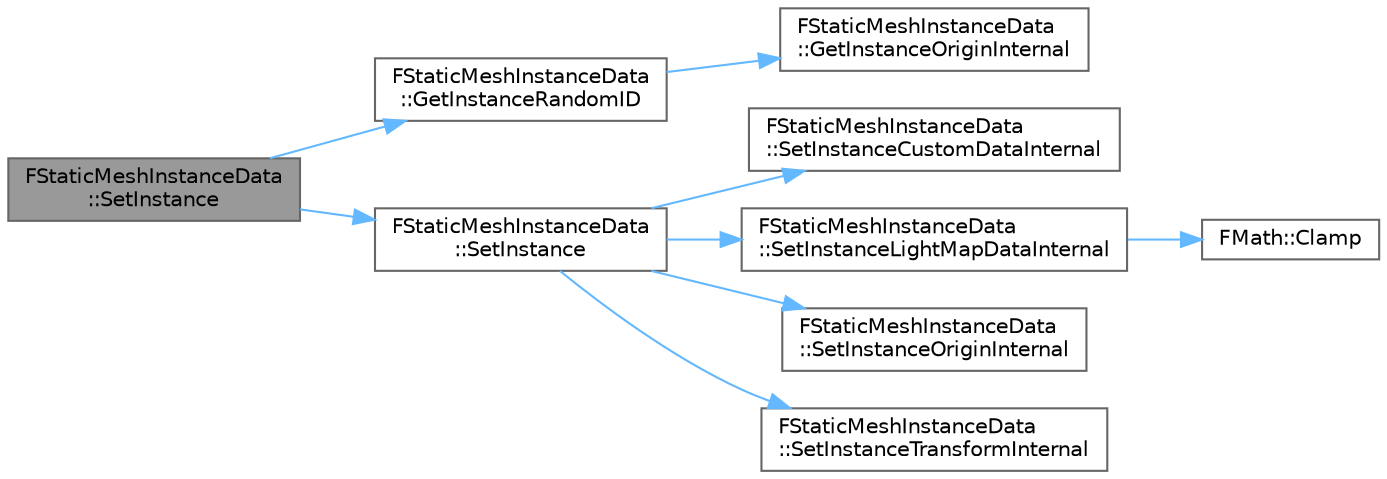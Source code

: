 digraph "FStaticMeshInstanceData::SetInstance"
{
 // INTERACTIVE_SVG=YES
 // LATEX_PDF_SIZE
  bgcolor="transparent";
  edge [fontname=Helvetica,fontsize=10,labelfontname=Helvetica,labelfontsize=10];
  node [fontname=Helvetica,fontsize=10,shape=box,height=0.2,width=0.4];
  rankdir="LR";
  Node1 [id="Node000001",label="FStaticMeshInstanceData\l::SetInstance",height=0.2,width=0.4,color="gray40", fillcolor="grey60", style="filled", fontcolor="black",tooltip=" "];
  Node1 -> Node2 [id="edge1_Node000001_Node000002",color="steelblue1",style="solid",tooltip=" "];
  Node2 [id="Node000002",label="FStaticMeshInstanceData\l::GetInstanceRandomID",height=0.2,width=0.4,color="grey40", fillcolor="white", style="filled",URL="$d7/dfa/classFStaticMeshInstanceData.html#af3bee1d6f9a05a57961a5324716dca61",tooltip=" "];
  Node2 -> Node3 [id="edge2_Node000002_Node000003",color="steelblue1",style="solid",tooltip=" "];
  Node3 [id="Node000003",label="FStaticMeshInstanceData\l::GetInstanceOriginInternal",height=0.2,width=0.4,color="grey40", fillcolor="white", style="filled",URL="$d7/dfa/classFStaticMeshInstanceData.html#ac2be66588c1eee451ac2106dc1c9d46a",tooltip=" "];
  Node1 -> Node4 [id="edge3_Node000001_Node000004",color="steelblue1",style="solid",tooltip=" "];
  Node4 [id="Node000004",label="FStaticMeshInstanceData\l::SetInstance",height=0.2,width=0.4,color="grey40", fillcolor="white", style="filled",URL="$d7/dfa/classFStaticMeshInstanceData.html#a9015f89e1560aa91c108847b81951615",tooltip=" "];
  Node4 -> Node5 [id="edge4_Node000004_Node000005",color="steelblue1",style="solid",tooltip=" "];
  Node5 [id="Node000005",label="FStaticMeshInstanceData\l::SetInstanceCustomDataInternal",height=0.2,width=0.4,color="grey40", fillcolor="white", style="filled",URL="$d7/dfa/classFStaticMeshInstanceData.html#ab5149ed9afe2bc305bc86b406fd3fae6",tooltip=" "];
  Node4 -> Node6 [id="edge5_Node000004_Node000006",color="steelblue1",style="solid",tooltip=" "];
  Node6 [id="Node000006",label="FStaticMeshInstanceData\l::SetInstanceLightMapDataInternal",height=0.2,width=0.4,color="grey40", fillcolor="white", style="filled",URL="$d7/dfa/classFStaticMeshInstanceData.html#a4dfa302be8d67ff41d91dfdd88f77953",tooltip=" "];
  Node6 -> Node7 [id="edge6_Node000006_Node000007",color="steelblue1",style="solid",tooltip=" "];
  Node7 [id="Node000007",label="FMath::Clamp",height=0.2,width=0.4,color="grey40", fillcolor="white", style="filled",URL="$dc/d20/structFMath.html#a7dbca5929b2ea7f13304eb4c927dab6c",tooltip="Clamps X to be between Min and Max, inclusive."];
  Node4 -> Node8 [id="edge7_Node000004_Node000008",color="steelblue1",style="solid",tooltip=" "];
  Node8 [id="Node000008",label="FStaticMeshInstanceData\l::SetInstanceOriginInternal",height=0.2,width=0.4,color="grey40", fillcolor="white", style="filled",URL="$d7/dfa/classFStaticMeshInstanceData.html#a89d1bbee2b3761137c01f0e70a46ca30",tooltip=" "];
  Node4 -> Node9 [id="edge8_Node000004_Node000009",color="steelblue1",style="solid",tooltip=" "];
  Node9 [id="Node000009",label="FStaticMeshInstanceData\l::SetInstanceTransformInternal",height=0.2,width=0.4,color="grey40", fillcolor="white", style="filled",URL="$d7/dfa/classFStaticMeshInstanceData.html#a2c7e445892d5b4bed797663458437929",tooltip=" "];
}
